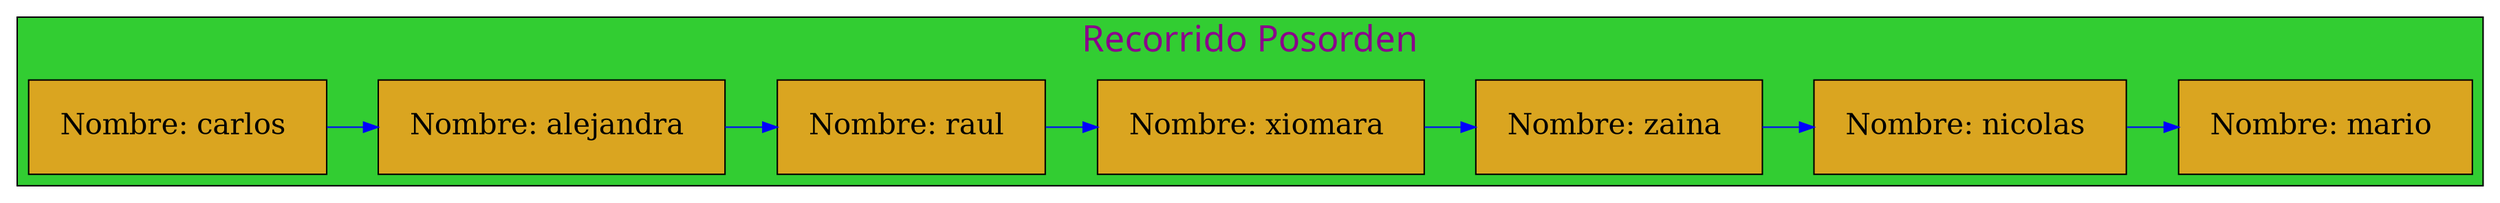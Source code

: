 digraph Posorder_Traversal{

graph[ranksep= "0.5",nodesep= "0.5"];subgraph cluster_5{

label="Recorrido Posorden";
labelloc=t;
fontcolor=magenta4;
fontname=algerian;
fontsize=25;
style=filled;
fillcolor=limegreen;

node[margin=0.3 shape=box style=filled fontcolor=black fillcolor=goldenrod fontsize=20];
{rank=same;

25770344928[label="Nombre: carlos " ];
25770344352[label="Nombre: alejandra " ];
25770345568[label="Nombre: raul " ];
25770345488[label="Nombre: xiomara " ];
25770345008[label="Nombre: zaina " ];
25770344624[label="Nombre: nicolas " ];
25769968848[label="Nombre: mario " ];
};
25770344928 -> 25770344352 -> 25770345568 -> 25770345488 -> 25770345008 -> 25770344624 -> 25769968848 

[color=blue ];
}

}